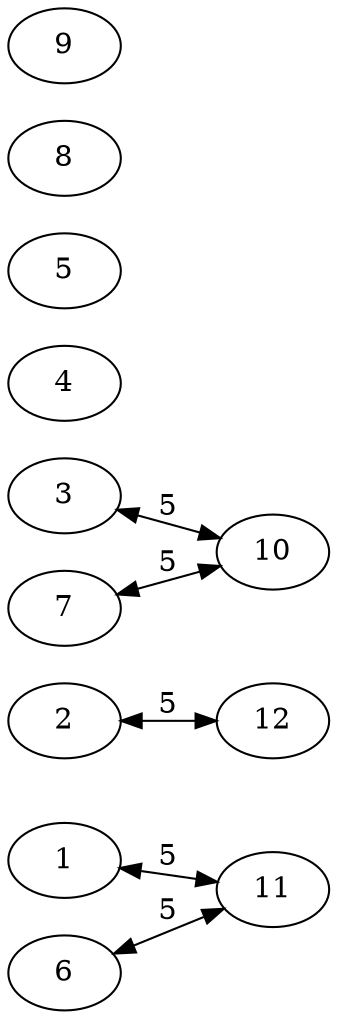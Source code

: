digraph {
    rankdir="LR";
1;
2;
3;
4;
5;
6;
7;
8;
9;
10;
11;
12;
// 1 -> 2 [dir="both" label=4];
// 1 -> 3 [dir="both" label=3];
// 1 -> 6 [dir="both" label=1];
1 -> 11 [dir="both" label=5];

// 2 -> 4 [dir="both" label=2];
// 2 -> 5 [dir="both" label=2];
// 2 -> 11 [dir="both" label=1];
2 -> 12 [dir="both" label=5];

3 -> 10 [dir="both" label=5];

// 4 -> 6 [dir="both" label=4];

// 5 -> 7 [dir="both" label=1];
// 5 -> 8 [dir="both" label=3];
// 5 -> 9 [dir="both" label=4];
// 5 -> 10 [dir="both" label=4];

// 6 -> 7 [dir="both" label=1];
// 6 -> 10 [dir="both" label=1];
6 -> 11 [dir="both" label=5];
// 6 -> 12 [dir="both" label=4];

// 7 -> 8 [dir="both" label=3];
// 7 -> 9 [dir="both" label=1];
7 -> 10 [dir="both" label=5];
// 7 -> 11 [dir="both" label=2];
// 7 -> 12 [dir="both" label=2];

// 8 -> 11 [dir="both" label=2];

// 9 -> 12 [dir="both" label=3];
}
